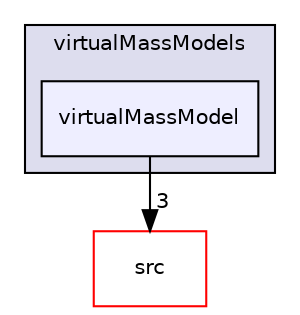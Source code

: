 digraph "applications/solvers/multiphase/twoPhaseEulerFoam/interfacialModels/virtualMassModels/virtualMassModel" {
  bgcolor=transparent;
  compound=true
  node [ fontsize="10", fontname="Helvetica"];
  edge [ labelfontsize="10", labelfontname="Helvetica"];
  subgraph clusterdir_c7c4cf1da3e2c897dbb17eca239ee974 {
    graph [ bgcolor="#ddddee", pencolor="black", label="virtualMassModels" fontname="Helvetica", fontsize="10", URL="dir_c7c4cf1da3e2c897dbb17eca239ee974.html"]
  dir_13e373beabbe1101075c17cca15d306c [shape=box, label="virtualMassModel", style="filled", fillcolor="#eeeeff", pencolor="black", URL="dir_13e373beabbe1101075c17cca15d306c.html"];
  }
  dir_68267d1309a1af8e8297ef4c3efbcdba [shape=box label="src" color="red" URL="dir_68267d1309a1af8e8297ef4c3efbcdba.html"];
  dir_13e373beabbe1101075c17cca15d306c->dir_68267d1309a1af8e8297ef4c3efbcdba [headlabel="3", labeldistance=1.5 headhref="dir_000313_000736.html"];
}
